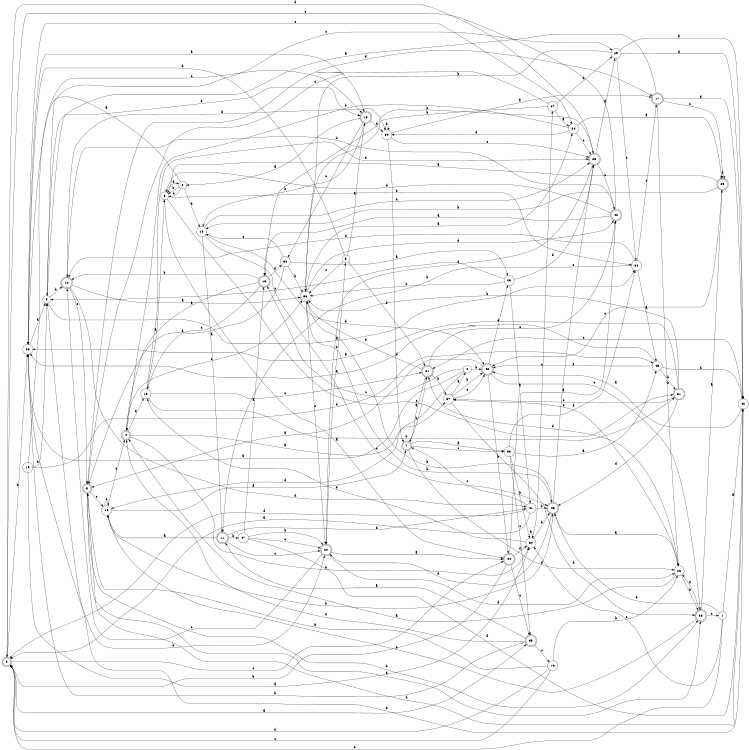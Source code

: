 digraph n39_3 {
__start0 [label="" shape="none"];

rankdir=LR;
size="8,5";

s0 [style="rounded,filled", color="black", fillcolor="white" shape="doublecircle", label="0"];
s1 [style="filled", color="black", fillcolor="white" shape="circle", label="1"];
s2 [style="filled", color="black", fillcolor="white" shape="circle", label="2"];
s3 [style="filled", color="black", fillcolor="white" shape="circle", label="3"];
s4 [style="rounded,filled", color="black", fillcolor="white" shape="doublecircle", label="4"];
s5 [style="filled", color="black", fillcolor="white" shape="circle", label="5"];
s6 [style="filled", color="black", fillcolor="white" shape="circle", label="6"];
s7 [style="rounded,filled", color="black", fillcolor="white" shape="doublecircle", label="7"];
s8 [style="filled", color="black", fillcolor="white" shape="circle", label="8"];
s9 [style="rounded,filled", color="black", fillcolor="white" shape="doublecircle", label="9"];
s10 [style="filled", color="black", fillcolor="white" shape="circle", label="10"];
s11 [style="rounded,filled", color="black", fillcolor="white" shape="doublecircle", label="11"];
s12 [style="filled", color="black", fillcolor="white" shape="circle", label="12"];
s13 [style="rounded,filled", color="black", fillcolor="white" shape="doublecircle", label="13"];
s14 [style="rounded,filled", color="black", fillcolor="white" shape="doublecircle", label="14"];
s15 [style="rounded,filled", color="black", fillcolor="white" shape="doublecircle", label="15"];
s16 [style="filled", color="black", fillcolor="white" shape="circle", label="16"];
s17 [style="rounded,filled", color="black", fillcolor="white" shape="doublecircle", label="17"];
s18 [style="filled", color="black", fillcolor="white" shape="circle", label="18"];
s19 [style="filled", color="black", fillcolor="white" shape="circle", label="19"];
s20 [style="rounded,filled", color="black", fillcolor="white" shape="doublecircle", label="20"];
s21 [style="rounded,filled", color="black", fillcolor="white" shape="doublecircle", label="21"];
s22 [style="filled", color="black", fillcolor="white" shape="circle", label="22"];
s23 [style="rounded,filled", color="black", fillcolor="white" shape="doublecircle", label="23"];
s24 [style="filled", color="black", fillcolor="white" shape="circle", label="24"];
s25 [style="rounded,filled", color="black", fillcolor="white" shape="doublecircle", label="25"];
s26 [style="filled", color="black", fillcolor="white" shape="circle", label="26"];
s27 [style="filled", color="black", fillcolor="white" shape="circle", label="27"];
s28 [style="filled", color="black", fillcolor="white" shape="circle", label="28"];
s29 [style="filled", color="black", fillcolor="white" shape="circle", label="29"];
s30 [style="filled", color="black", fillcolor="white" shape="circle", label="30"];
s31 [style="rounded,filled", color="black", fillcolor="white" shape="doublecircle", label="31"];
s32 [style="filled", color="black", fillcolor="white" shape="circle", label="32"];
s33 [style="filled", color="black", fillcolor="white" shape="circle", label="33"];
s34 [style="filled", color="black", fillcolor="white" shape="circle", label="34"];
s35 [style="rounded,filled", color="black", fillcolor="white" shape="doublecircle", label="35"];
s36 [style="filled", color="black", fillcolor="white" shape="circle", label="36"];
s37 [style="filled", color="black", fillcolor="white" shape="circle", label="37"];
s38 [style="rounded,filled", color="black", fillcolor="white" shape="doublecircle", label="38"];
s39 [style="filled", color="black", fillcolor="white" shape="circle", label="39"];
s40 [style="filled", color="black", fillcolor="white" shape="circle", label="40"];
s41 [style="filled", color="black", fillcolor="white" shape="circle", label="41"];
s42 [style="rounded,filled", color="black", fillcolor="white" shape="doublecircle", label="42"];
s43 [style="rounded,filled", color="black", fillcolor="white" shape="doublecircle", label="43"];
s44 [style="rounded,filled", color="black", fillcolor="white" shape="doublecircle", label="44"];
s45 [style="filled", color="black", fillcolor="white" shape="circle", label="45"];
s46 [style="rounded,filled", color="black", fillcolor="white" shape="doublecircle", label="46"];
s47 [style="filled", color="black", fillcolor="white" shape="circle", label="47"];
s0 -> s35 [label="a"];
s0 -> s22 [label="b"];
s0 -> s44 [label="c"];
s0 -> s23 [label="d"];
s1 -> s40 [label="a"];
s1 -> s0 [label="b"];
s1 -> s34 [label="c"];
s1 -> s46 [label="d"];
s2 -> s22 [label="a"];
s2 -> s43 [label="b"];
s2 -> s13 [label="c"];
s2 -> s10 [label="d"];
s3 -> s32 [label="a"];
s3 -> s14 [label="b"];
s3 -> s29 [label="c"];
s3 -> s15 [label="d"];
s4 -> s37 [label="a"];
s4 -> s34 [label="b"];
s4 -> s36 [label="c"];
s4 -> s18 [label="d"];
s5 -> s15 [label="a"];
s5 -> s21 [label="b"];
s5 -> s36 [label="c"];
s5 -> s22 [label="d"];
s6 -> s44 [label="a"];
s6 -> s32 [label="b"];
s6 -> s31 [label="c"];
s6 -> s8 [label="d"];
s7 -> s33 [label="a"];
s7 -> s21 [label="b"];
s7 -> s33 [label="c"];
s7 -> s26 [label="d"];
s8 -> s22 [label="a"];
s8 -> s6 [label="b"];
s8 -> s6 [label="c"];
s8 -> s12 [label="d"];
s9 -> s38 [label="a"];
s9 -> s38 [label="b"];
s9 -> s10 [label="c"];
s9 -> s17 [label="d"];
s10 -> s7 [label="a"];
s10 -> s46 [label="b"];
s10 -> s4 [label="c"];
s10 -> s10 [label="d"];
s11 -> s10 [label="a"];
s11 -> s47 [label="b"];
s11 -> s20 [label="c"];
s11 -> s41 [label="d"];
s12 -> s11 [label="a"];
s12 -> s23 [label="b"];
s12 -> s46 [label="c"];
s12 -> s43 [label="d"];
s13 -> s4 [label="a"];
s13 -> s14 [label="b"];
s13 -> s18 [label="c"];
s13 -> s30 [label="d"];
s14 -> s36 [label="a"];
s14 -> s39 [label="b"];
s14 -> s9 [label="c"];
s14 -> s41 [label="d"];
s15 -> s8 [label="a"];
s15 -> s12 [label="b"];
s15 -> s30 [label="c"];
s15 -> s39 [label="d"];
s16 -> s9 [label="a"];
s16 -> s26 [label="b"];
s16 -> s0 [label="c"];
s16 -> s0 [label="d"];
s17 -> s3 [label="a"];
s17 -> s26 [label="b"];
s17 -> s25 [label="c"];
s17 -> s40 [label="d"];
s18 -> s6 [label="a"];
s18 -> s31 [label="b"];
s18 -> s21 [label="c"];
s18 -> s23 [label="d"];
s19 -> s34 [label="a"];
s19 -> s3 [label="b"];
s19 -> s15 [label="c"];
s19 -> s45 [label="d"];
s20 -> s44 [label="a"];
s20 -> s5 [label="b"];
s20 -> s14 [label="c"];
s20 -> s26 [label="d"];
s21 -> s7 [label="a"];
s21 -> s37 [label="b"];
s21 -> s42 [label="c"];
s21 -> s36 [label="d"];
s22 -> s15 [label="a"];
s22 -> s20 [label="b"];
s22 -> s24 [label="c"];
s22 -> s3 [label="d"];
s23 -> s29 [label="a"];
s23 -> s13 [label="b"];
s23 -> s42 [label="c"];
s23 -> s20 [label="d"];
s24 -> s25 [label="a"];
s24 -> s4 [label="b"];
s24 -> s23 [label="c"];
s24 -> s39 [label="d"];
s25 -> s6 [label="a"];
s25 -> s12 [label="b"];
s25 -> s43 [label="c"];
s25 -> s25 [label="d"];
s26 -> s4 [label="a"];
s26 -> s38 [label="b"];
s26 -> s37 [label="c"];
s26 -> s21 [label="d"];
s27 -> s24 [label="a"];
s27 -> s36 [label="b"];
s27 -> s9 [label="c"];
s27 -> s29 [label="d"];
s28 -> s41 [label="a"];
s28 -> s36 [label="b"];
s28 -> s3 [label="c"];
s28 -> s23 [label="d"];
s29 -> s40 [label="a"];
s29 -> s36 [label="b"];
s29 -> s32 [label="c"];
s29 -> s40 [label="d"];
s30 -> s28 [label="a"];
s30 -> s36 [label="b"];
s30 -> s12 [label="c"];
s30 -> s9 [label="d"];
s31 -> s22 [label="a"];
s31 -> s36 [label="b"];
s31 -> s37 [label="c"];
s31 -> s46 [label="d"];
s32 -> s45 [label="a"];
s32 -> s11 [label="b"];
s32 -> s17 [label="c"];
s32 -> s14 [label="d"];
s33 -> s45 [label="a"];
s33 -> s34 [label="b"];
s33 -> s35 [label="c"];
s33 -> s32 [label="d"];
s34 -> s34 [label="a"];
s34 -> s46 [label="b"];
s34 -> s27 [label="c"];
s34 -> s18 [label="d"];
s35 -> s11 [label="a"];
s35 -> s22 [label="b"];
s35 -> s16 [label="c"];
s35 -> s4 [label="d"];
s36 -> s24 [label="a"];
s36 -> s46 [label="b"];
s36 -> s20 [label="c"];
s36 -> s42 [label="d"];
s37 -> s2 [label="a"];
s37 -> s43 [label="b"];
s37 -> s43 [label="c"];
s37 -> s38 [label="d"];
s38 -> s25 [label="a"];
s38 -> s10 [label="b"];
s38 -> s1 [label="c"];
s38 -> s26 [label="d"];
s39 -> s17 [label="a"];
s39 -> s39 [label="b"];
s39 -> s23 [label="c"];
s39 -> s7 [label="d"];
s40 -> s43 [label="a"];
s40 -> s3 [label="b"];
s40 -> s21 [label="c"];
s40 -> s9 [label="d"];
s41 -> s0 [label="a"];
s41 -> s46 [label="b"];
s41 -> s7 [label="c"];
s41 -> s0 [label="d"];
s42 -> s13 [label="a"];
s42 -> s14 [label="b"];
s42 -> s0 [label="c"];
s42 -> s6 [label="d"];
s43 -> s9 [label="a"];
s43 -> s44 [label="b"];
s43 -> s38 [label="c"];
s43 -> s28 [label="d"];
s44 -> s42 [label="a"];
s44 -> s0 [label="b"];
s44 -> s35 [label="c"];
s44 -> s34 [label="d"];
s45 -> s22 [label="a"];
s45 -> s31 [label="b"];
s45 -> s43 [label="c"];
s45 -> s40 [label="d"];
s46 -> s26 [label="a"];
s46 -> s36 [label="b"];
s46 -> s23 [label="c"];
s46 -> s20 [label="d"];
s47 -> s13 [label="a"];
s47 -> s20 [label="b"];
s47 -> s20 [label="c"];
s47 -> s40 [label="d"];

}